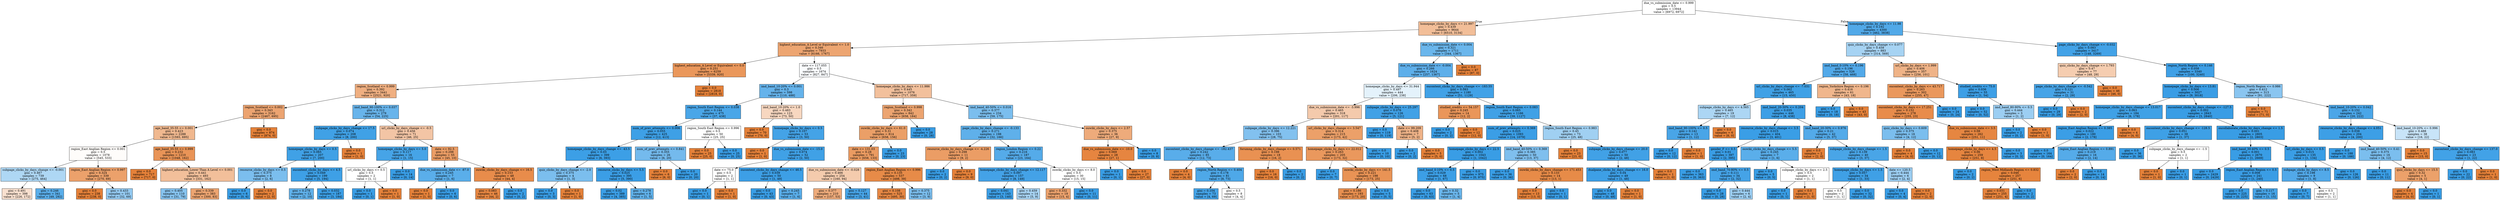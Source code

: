 digraph Tree {
node [shape=box, style="filled", color="black"] ;
0 [label="due_vs_submission_date <= 0.999\ngini = 0.5\nsamples = 13944\nvalue = [6972, 6972]", fillcolor="#e5813900"] ;
1 [label="homepage_clicks_by_days <= 21.997\ngini = 0.439\nsamples = 9644\nvalue = [6510, 3134]", fillcolor="#e5813984"] ;
0 -> 1 [labeldistance=2.5, labelangle=45, headlabel="True"] ;
2 [label="highest_education_A Level or Equivalent <= 1.0\ngini = 0.346\nsamples = 7933\nvalue = [6166, 1767]", fillcolor="#e58139b6"] ;
1 -> 2 ;
3 [label="highest_education_A Level or Equivalent <= 0.0\ngini = 0.251\nsamples = 6259\nvalue = [5339, 920]", fillcolor="#e58139d3"] ;
2 -> 3 ;
4 [label="region_Scotland <= 0.999\ngini = 0.392\nsamples = 3441\nvalue = [2521, 920]", fillcolor="#e58139a2"] ;
3 -> 4 ;
5 [label="region_Scotland <= 0.002\ngini = 0.343\nsamples = 3162\nvalue = [2467, 695]", fillcolor="#e58139b7"] ;
4 -> 5 ;
6 [label="age_band_35-55 <= 0.001\ngini = 0.423\nsamples = 2288\nvalue = [1593, 695]", fillcolor="#e5813990"] ;
5 -> 6 ;
7 [label="region_East Anglian Region <= 0.001\ngini = 0.5\nsamples = 1078\nvalue = [545, 533]", fillcolor="#e5813906"] ;
6 -> 7 ;
8 [label="subpage_clicks_by_days_change <= -0.001\ngini = 0.467\nsamples = 739\nvalue = [275, 464]", fillcolor="#399de568"] ;
7 -> 8 ;
9 [label="gini = 0.491\nsamples = 398\nvalue = [226, 172]", fillcolor="#e581393d"] ;
8 -> 9 ;
10 [label="gini = 0.246\nsamples = 341\nvalue = [49, 292]", fillcolor="#399de5d4"] ;
8 -> 10 ;
11 [label="region_East Anglian Region <= 0.997\ngini = 0.324\nsamples = 339\nvalue = [270, 69]", fillcolor="#e58139be"] ;
7 -> 11 ;
12 [label="gini = 0.0\nsamples = 238\nvalue = [238, 0]", fillcolor="#e58139ff"] ;
11 -> 12 ;
13 [label="gini = 0.433\nsamples = 101\nvalue = [32, 69]", fillcolor="#399de589"] ;
11 -> 13 ;
14 [label="age_band_35-55 <= 0.999\ngini = 0.232\nsamples = 1210\nvalue = [1048, 162]", fillcolor="#e58139d8"] ;
6 -> 14 ;
15 [label="gini = 0.0\nsamples = 717\nvalue = [717, 0]", fillcolor="#e58139ff"] ;
14 -> 15 ;
16 [label="highest_education_Lower Than A Level <= 0.001\ngini = 0.441\nsamples = 493\nvalue = [331, 162]", fillcolor="#e5813982"] ;
14 -> 16 ;
17 [label="gini = 0.405\nsamples = 110\nvalue = [31, 79]", fillcolor="#399de59b"] ;
16 -> 17 ;
18 [label="gini = 0.339\nsamples = 383\nvalue = [300, 83]", fillcolor="#e58139b8"] ;
16 -> 18 ;
19 [label="gini = 0.0\nsamples = 874\nvalue = [874, 0]", fillcolor="#e58139ff"] ;
5 -> 19 ;
20 [label="imd_band_90-100% <= 0.037\ngini = 0.312\nsamples = 279\nvalue = [54, 225]", fillcolor="#399de5c2"] ;
4 -> 20 ;
21 [label="subpage_clicks_by_days_change <= 17.5\ngini = 0.074\nsamples = 208\nvalue = [8, 200]", fillcolor="#399de5f5"] ;
20 -> 21 ;
22 [label="homepage_clicks_by_days <= 0.5\ngini = 0.065\nsamples = 207\nvalue = [7, 200]", fillcolor="#399de5f6"] ;
21 -> 22 ;
23 [label="resource_clicks_by_days <= 0.5\ngini = 0.375\nsamples = 8\nvalue = [2, 6]", fillcolor="#399de5aa"] ;
22 -> 23 ;
24 [label="gini = 0.0\nsamples = 6\nvalue = [0, 6]", fillcolor="#399de5ff"] ;
23 -> 24 ;
25 [label="gini = 0.0\nsamples = 2\nvalue = [2, 0]", fillcolor="#e58139ff"] ;
23 -> 25 ;
26 [label="oucontent_clicks_by_days <= 4.5\ngini = 0.049\nsamples = 199\nvalue = [5, 194]", fillcolor="#399de5f8"] ;
22 -> 26 ;
27 [label="gini = 0.278\nsamples = 12\nvalue = [2, 10]", fillcolor="#399de5cc"] ;
26 -> 27 ;
28 [label="gini = 0.032\nsamples = 187\nvalue = [3, 184]", fillcolor="#399de5fb"] ;
26 -> 28 ;
29 [label="gini = 0.0\nsamples = 1\nvalue = [1, 0]", fillcolor="#e58139ff"] ;
21 -> 29 ;
30 [label="url_clicks_by_days_change <= -0.5\ngini = 0.456\nsamples = 71\nvalue = [46, 25]", fillcolor="#e5813974"] ;
20 -> 30 ;
31 [label="homepage_clicks_by_days <= 5.0\ngini = 0.117\nsamples = 16\nvalue = [1, 15]", fillcolor="#399de5ee"] ;
30 -> 31 ;
32 [label="url_clicks_by_days <= 0.5\ngini = 0.5\nsamples = 2\nvalue = [1, 1]", fillcolor="#e5813900"] ;
31 -> 32 ;
33 [label="gini = 0.0\nsamples = 1\nvalue = [0, 1]", fillcolor="#399de5ff"] ;
32 -> 33 ;
34 [label="gini = 0.0\nsamples = 1\nvalue = [1, 0]", fillcolor="#e58139ff"] ;
32 -> 34 ;
35 [label="gini = 0.0\nsamples = 14\nvalue = [0, 14]", fillcolor="#399de5ff"] ;
31 -> 35 ;
36 [label="date <= 92.5\ngini = 0.298\nsamples = 55\nvalue = [45, 10]", fillcolor="#e58139c6"] ;
30 -> 36 ;
37 [label="due_vs_submission_date <= -87.0\ngini = 0.245\nsamples = 7\nvalue = [1, 6]", fillcolor="#399de5d4"] ;
36 -> 37 ;
38 [label="gini = 0.0\nsamples = 1\nvalue = [1, 0]", fillcolor="#e58139ff"] ;
37 -> 38 ;
39 [label="gini = 0.0\nsamples = 6\nvalue = [0, 6]", fillcolor="#399de5ff"] ;
37 -> 39 ;
40 [label="ouwiki_clicks_by_days_change <= 16.5\ngini = 0.153\nsamples = 48\nvalue = [44, 4]", fillcolor="#e58139e8"] ;
36 -> 40 ;
41 [label="gini = 0.083\nsamples = 46\nvalue = [44, 2]", fillcolor="#e58139f3"] ;
40 -> 41 ;
42 [label="gini = 0.0\nsamples = 2\nvalue = [0, 2]", fillcolor="#399de5ff"] ;
40 -> 42 ;
43 [label="gini = 0.0\nsamples = 2818\nvalue = [2818, 0]", fillcolor="#e58139ff"] ;
3 -> 43 ;
44 [label="date <= 117.055\ngini = 0.5\nsamples = 1674\nvalue = [827, 847]", fillcolor="#399de506"] ;
2 -> 44 ;
45 [label="imd_band_10-20% <= 0.001\ngini = 0.3\nsamples = 598\nvalue = [110, 488]", fillcolor="#399de5c6"] ;
44 -> 45 ;
46 [label="region_South East Region <= 0.038\ngini = 0.144\nsamples = 475\nvalue = [37, 438]", fillcolor="#399de5e9"] ;
45 -> 46 ;
47 [label="num_of_prev_attempts <= 0.006\ngini = 0.055\nsamples = 425\nvalue = [12, 413]", fillcolor="#399de5f8"] ;
46 -> 47 ;
48 [label="homepage_clicks_by_days_change <= -43.5\ngini = 0.03\nsamples = 399\nvalue = [6, 393]", fillcolor="#399de5fb"] ;
47 -> 48 ;
49 [label="quiz_clicks_by_days_change <= -2.0\ngini = 0.375\nsamples = 4\nvalue = [1, 3]", fillcolor="#399de5aa"] ;
48 -> 49 ;
50 [label="gini = 0.0\nsamples = 3\nvalue = [0, 3]", fillcolor="#399de5ff"] ;
49 -> 50 ;
51 [label="gini = 0.0\nsamples = 1\nvalue = [1, 0]", fillcolor="#e58139ff"] ;
49 -> 51 ;
52 [label="resource_clicks_by_days <= 5.5\ngini = 0.025\nsamples = 395\nvalue = [5, 390]", fillcolor="#399de5fc"] ;
48 -> 52 ;
53 [label="gini = 0.02\nsamples = 389\nvalue = [4, 385]", fillcolor="#399de5fc"] ;
52 -> 53 ;
54 [label="gini = 0.278\nsamples = 6\nvalue = [1, 5]", fillcolor="#399de5cc"] ;
52 -> 54 ;
55 [label="num_of_prev_attempts <= 0.841\ngini = 0.355\nsamples = 26\nvalue = [6, 20]", fillcolor="#399de5b3"] ;
47 -> 55 ;
56 [label="gini = 0.0\nsamples = 6\nvalue = [6, 0]", fillcolor="#e58139ff"] ;
55 -> 56 ;
57 [label="gini = 0.0\nsamples = 20\nvalue = [0, 20]", fillcolor="#399de5ff"] ;
55 -> 57 ;
58 [label="region_South East Region <= 0.996\ngini = 0.5\nsamples = 50\nvalue = [25, 25]", fillcolor="#e5813900"] ;
46 -> 58 ;
59 [label="gini = 0.0\nsamples = 25\nvalue = [25, 0]", fillcolor="#e58139ff"] ;
58 -> 59 ;
60 [label="gini = 0.0\nsamples = 25\nvalue = [0, 25]", fillcolor="#399de5ff"] ;
58 -> 60 ;
61 [label="imd_band_10-20% <= 1.0\ngini = 0.483\nsamples = 123\nvalue = [73, 50]", fillcolor="#e5813950"] ;
45 -> 61 ;
62 [label="gini = 0.0\nsamples = 70\nvalue = [70, 0]", fillcolor="#e58139ff"] ;
61 -> 62 ;
63 [label="homepage_clicks_by_days <= 0.5\ngini = 0.107\nsamples = 53\nvalue = [3, 50]", fillcolor="#399de5f0"] ;
61 -> 63 ;
64 [label="gini = 0.0\nsamples = 1\nvalue = [1, 0]", fillcolor="#e58139ff"] ;
63 -> 64 ;
65 [label="due_vs_submission_date <= -15.0\ngini = 0.074\nsamples = 52\nvalue = [2, 50]", fillcolor="#399de5f5"] ;
63 -> 65 ;
66 [label="date <= 75.0\ngini = 0.5\nsamples = 2\nvalue = [1, 1]", fillcolor="#e5813900"] ;
65 -> 66 ;
67 [label="gini = 0.0\nsamples = 1\nvalue = [0, 1]", fillcolor="#399de5ff"] ;
66 -> 67 ;
68 [label="gini = 0.0\nsamples = 1\nvalue = [1, 0]", fillcolor="#e58139ff"] ;
66 -> 68 ;
69 [label="oucontent_clicks_by_days_change <= 46.5\ngini = 0.039\nsamples = 50\nvalue = [1, 49]", fillcolor="#399de5fa"] ;
65 -> 69 ;
70 [label="gini = 0.0\nsamples = 43\nvalue = [0, 43]", fillcolor="#399de5ff"] ;
69 -> 70 ;
71 [label="gini = 0.245\nsamples = 7\nvalue = [1, 6]", fillcolor="#399de5d4"] ;
69 -> 71 ;
72 [label="homepage_clicks_by_days <= 11.986\ngini = 0.445\nsamples = 1076\nvalue = [717, 359]", fillcolor="#e581397f"] ;
44 -> 72 ;
73 [label="region_Scotland <= 0.998\ngini = 0.342\nsamples = 842\nvalue = [658, 184]", fillcolor="#e58139b8"] ;
72 -> 73 ;
74 [label="ouwiki_clicks_by_days <= 61.0\ngini = 0.31\nsamples = 814\nvalue = [658, 156]", fillcolor="#e58139c3"] ;
73 -> 74 ;
75 [label="date <= 131.03\ngini = 0.28\nsamples = 791\nvalue = [658, 133]", fillcolor="#e58139cb"] ;
74 -> 75 ;
76 [label="due_vs_submission_date <= -0.028\ngini = 0.466\nsamples = 254\nvalue = [160, 94]", fillcolor="#e5813969"] ;
75 -> 76 ;
77 [label="gini = 0.377\nsamples = 210\nvalue = [157, 53]", fillcolor="#e58139a9"] ;
76 -> 77 ;
78 [label="gini = 0.127\nsamples = 44\nvalue = [3, 41]", fillcolor="#399de5ec"] ;
76 -> 78 ;
79 [label="region_East Anglian Region <= 0.996\ngini = 0.135\nsamples = 537\nvalue = [498, 39]", fillcolor="#e58139eb"] ;
75 -> 79 ;
80 [label="gini = 0.108\nsamples = 525\nvalue = [495, 30]", fillcolor="#e58139f0"] ;
79 -> 80 ;
81 [label="gini = 0.375\nsamples = 12\nvalue = [3, 9]", fillcolor="#399de5aa"] ;
79 -> 81 ;
82 [label="gini = 0.0\nsamples = 23\nvalue = [0, 23]", fillcolor="#399de5ff"] ;
74 -> 82 ;
83 [label="gini = 0.0\nsamples = 28\nvalue = [0, 28]", fillcolor="#399de5ff"] ;
73 -> 83 ;
84 [label="imd_band_40-50% <= 0.016\ngini = 0.377\nsamples = 234\nvalue = [59, 175]", fillcolor="#399de5a9"] ;
72 -> 84 ;
85 [label="page_clicks_by_days_change <= -0.133\ngini = 0.271\nsamples = 198\nvalue = [32, 166]", fillcolor="#399de5ce"] ;
84 -> 85 ;
86 [label="resource_clicks_by_days_change <= -4.226\ngini = 0.298\nsamples = 11\nvalue = [9, 2]", fillcolor="#e58139c6"] ;
85 -> 86 ;
87 [label="gini = 0.0\nsamples = 2\nvalue = [0, 2]", fillcolor="#399de5ff"] ;
86 -> 87 ;
88 [label="gini = 0.0\nsamples = 9\nvalue = [9, 0]", fillcolor="#e58139ff"] ;
86 -> 88 ;
89 [label="region_London Region <= 0.22\ngini = 0.216\nsamples = 187\nvalue = [23, 164]", fillcolor="#399de5db"] ;
85 -> 89 ;
90 [label="homepage_clicks_by_days_change <= 12.117\ngini = 0.097\nsamples = 157\nvalue = [8, 149]", fillcolor="#399de5f1"] ;
89 -> 90 ;
91 [label="gini = 0.041\nsamples = 143\nvalue = [3, 140]", fillcolor="#399de5fa"] ;
90 -> 91 ;
92 [label="gini = 0.459\nsamples = 14\nvalue = [5, 9]", fillcolor="#399de571"] ;
90 -> 92 ;
93 [label="ouwiki_clicks_by_days <= 8.0\ngini = 0.5\nsamples = 30\nvalue = [15, 15]", fillcolor="#e5813900"] ;
89 -> 93 ;
94 [label="gini = 0.332\nsamples = 19\nvalue = [15, 4]", fillcolor="#e58139bb"] ;
93 -> 94 ;
95 [label="gini = 0.0\nsamples = 11\nvalue = [0, 11]", fillcolor="#399de5ff"] ;
93 -> 95 ;
96 [label="ouwiki_clicks_by_days <= 2.57\ngini = 0.375\nsamples = 36\nvalue = [27, 9]", fillcolor="#e58139aa"] ;
84 -> 96 ;
97 [label="due_vs_submission_date <= -10.0\ngini = 0.069\nsamples = 28\nvalue = [27, 1]", fillcolor="#e58139f6"] ;
96 -> 97 ;
98 [label="gini = 0.0\nsamples = 1\nvalue = [0, 1]", fillcolor="#399de5ff"] ;
97 -> 98 ;
99 [label="gini = 0.0\nsamples = 27\nvalue = [27, 0]", fillcolor="#e58139ff"] ;
97 -> 99 ;
100 [label="gini = 0.0\nsamples = 8\nvalue = [0, 8]", fillcolor="#399de5ff"] ;
96 -> 100 ;
101 [label="due_vs_submission_date <= 0.004\ngini = 0.321\nsamples = 1711\nvalue = [344, 1367]", fillcolor="#399de5bf"] ;
1 -> 101 ;
102 [label="due_vs_submission_date <= -0.004\ngini = 0.266\nsamples = 1624\nvalue = [257, 1367]", fillcolor="#399de5cf"] ;
101 -> 102 ;
103 [label="homepage_clicks_by_days <= 31.944\ngini = 0.497\nsamples = 444\nvalue = [206, 238]", fillcolor="#399de522"] ;
102 -> 103 ;
104 [label="due_vs_submission_date <= -3.996\ngini = 0.465\nsamples = 318\nvalue = [201, 117]", fillcolor="#e581396b"] ;
103 -> 104 ;
105 [label="subpage_clicks_by_days <= 12.221\ngini = 0.396\nsamples = 103\nvalue = [28, 75]", fillcolor="#399de5a0"] ;
104 -> 105 ;
106 [label="oucontent_clicks_by_days_change <= -182.437\ngini = 0.242\nsamples = 85\nvalue = [12, 73]", fillcolor="#399de5d5"] ;
105 -> 106 ;
107 [label="gini = 0.0\nsamples = 4\nvalue = [4, 0]", fillcolor="#e58139ff"] ;
106 -> 107 ;
108 [label="region_North Region <= 0.404\ngini = 0.178\nsamples = 81\nvalue = [8, 73]", fillcolor="#399de5e3"] ;
106 -> 108 ;
109 [label="gini = 0.104\nsamples = 73\nvalue = [4, 69]", fillcolor="#399de5f0"] ;
108 -> 109 ;
110 [label="gini = 0.5\nsamples = 8\nvalue = [4, 4]", fillcolor="#e5813900"] ;
108 -> 110 ;
111 [label="forumng_clicks_by_days_change <= 0.571\ngini = 0.198\nsamples = 18\nvalue = [16, 2]", fillcolor="#e58139df"] ;
105 -> 111 ;
112 [label="gini = 0.0\nsamples = 16\nvalue = [16, 0]", fillcolor="#e58139ff"] ;
111 -> 112 ;
113 [label="gini = 0.0\nsamples = 2\nvalue = [0, 2]", fillcolor="#399de5ff"] ;
111 -> 113 ;
114 [label="url_clicks_by_days_change <= 3.547\ngini = 0.314\nsamples = 215\nvalue = [173, 42]", fillcolor="#e58139c1"] ;
104 -> 114 ;
115 [label="homepage_clicks_by_days <= 22.012\ngini = 0.263\nsamples = 205\nvalue = [173, 32]", fillcolor="#e58139d0"] ;
114 -> 115 ;
116 [label="gini = 0.0\nsamples = 7\nvalue = [0, 7]", fillcolor="#399de5ff"] ;
115 -> 116 ;
117 [label="ouwiki_clicks_by_days <= 141.5\ngini = 0.221\nsamples = 198\nvalue = [173, 25]", fillcolor="#e58139da"] ;
115 -> 117 ;
118 [label="gini = 0.186\nsamples = 193\nvalue = [173, 20]", fillcolor="#e58139e2"] ;
117 -> 118 ;
119 [label="gini = 0.0\nsamples = 5\nvalue = [0, 5]", fillcolor="#399de5ff"] ;
117 -> 119 ;
120 [label="gini = 0.0\nsamples = 10\nvalue = [0, 10]", fillcolor="#399de5ff"] ;
114 -> 120 ;
121 [label="subpage_clicks_by_days <= 25.297\ngini = 0.076\nsamples = 126\nvalue = [5, 121]", fillcolor="#399de5f4"] ;
103 -> 121 ;
122 [label="gini = 0.0\nsamples = 119\nvalue = [0, 119]", fillcolor="#399de5ff"] ;
121 -> 122 ;
123 [label="date <= 99.209\ngini = 0.408\nsamples = 7\nvalue = [5, 2]", fillcolor="#e5813999"] ;
121 -> 123 ;
124 [label="gini = 0.0\nsamples = 2\nvalue = [0, 2]", fillcolor="#399de5ff"] ;
123 -> 124 ;
125 [label="gini = 0.0\nsamples = 5\nvalue = [5, 0]", fillcolor="#e58139ff"] ;
123 -> 125 ;
126 [label="oucontent_clicks_by_days_change <= -183.55\ngini = 0.083\nsamples = 1180\nvalue = [51, 1129]", fillcolor="#399de5f3"] ;
102 -> 126 ;
127 [label="studied_credits <= 54.157\ngini = 0.245\nsamples = 14\nvalue = [12, 2]", fillcolor="#e58139d4"] ;
126 -> 127 ;
128 [label="gini = 0.0\nsamples = 2\nvalue = [0, 2]", fillcolor="#399de5ff"] ;
127 -> 128 ;
129 [label="gini = 0.0\nsamples = 12\nvalue = [12, 0]", fillcolor="#e58139ff"] ;
127 -> 129 ;
130 [label="region_South East Region <= 0.083\ngini = 0.065\nsamples = 1166\nvalue = [39, 1127]", fillcolor="#399de5f6"] ;
126 -> 130 ;
131 [label="num_of_prev_attempts <= 0.369\ngini = 0.025\nsamples = 1093\nvalue = [14, 1079]", fillcolor="#399de5fc"] ;
130 -> 131 ;
132 [label="homepage_clicks_by_days <= 22.5\ngini = 0.002\nsamples = 1043\nvalue = [1, 1042]", fillcolor="#399de5ff"] ;
131 -> 132 ;
133 [label="imd_band_0-10% <= 0.5\ngini = 0.029\nsamples = 68\nvalue = [1, 67]", fillcolor="#399de5fb"] ;
132 -> 133 ;
134 [label="gini = 0.0\nsamples = 63\nvalue = [0, 63]", fillcolor="#399de5ff"] ;
133 -> 134 ;
135 [label="gini = 0.32\nsamples = 5\nvalue = [1, 4]", fillcolor="#399de5bf"] ;
133 -> 135 ;
136 [label="gini = 0.0\nsamples = 975\nvalue = [0, 975]", fillcolor="#399de5ff"] ;
132 -> 136 ;
137 [label="imd_band_40-50% <= 0.369\ngini = 0.385\nsamples = 50\nvalue = [13, 37]", fillcolor="#399de5a5"] ;
131 -> 137 ;
138 [label="gini = 0.0\nsamples = 36\nvalue = [0, 36]", fillcolor="#399de5ff"] ;
137 -> 138 ;
139 [label="ouwiki_clicks_by_days_change <= 171.453\ngini = 0.133\nsamples = 14\nvalue = [13, 1]", fillcolor="#e58139eb"] ;
137 -> 139 ;
140 [label="gini = 0.0\nsamples = 13\nvalue = [13, 0]", fillcolor="#e58139ff"] ;
139 -> 140 ;
141 [label="gini = 0.0\nsamples = 1\nvalue = [0, 1]", fillcolor="#399de5ff"] ;
139 -> 141 ;
142 [label="region_South East Region <= 0.983\ngini = 0.45\nsamples = 73\nvalue = [25, 48]", fillcolor="#399de57a"] ;
130 -> 142 ;
143 [label="gini = 0.0\nsamples = 23\nvalue = [23, 0]", fillcolor="#e58139ff"] ;
142 -> 143 ;
144 [label="subpage_clicks_by_days_change <= 20.0\ngini = 0.077\nsamples = 50\nvalue = [2, 48]", fillcolor="#399de5f4"] ;
142 -> 144 ;
145 [label="dualpane_clicks_by_days_change <= 16.0\ngini = 0.04\nsamples = 49\nvalue = [1, 48]", fillcolor="#399de5fa"] ;
144 -> 145 ;
146 [label="gini = 0.0\nsamples = 48\nvalue = [0, 48]", fillcolor="#399de5ff"] ;
145 -> 146 ;
147 [label="gini = 0.0\nsamples = 1\nvalue = [1, 0]", fillcolor="#e58139ff"] ;
145 -> 147 ;
148 [label="gini = 0.0\nsamples = 1\nvalue = [1, 0]", fillcolor="#e58139ff"] ;
144 -> 148 ;
149 [label="gini = 0.0\nsamples = 87\nvalue = [87, 0]", fillcolor="#e58139ff"] ;
101 -> 149 ;
150 [label="homepage_clicks_by_days <= 11.98\ngini = 0.192\nsamples = 4300\nvalue = [462, 3838]", fillcolor="#399de5e0"] ;
0 -> 150 [labeldistance=2.5, labelangle=-45, headlabel="False"] ;
151 [label="quiz_clicks_by_days_change <= 0.077\ngini = 0.458\nsamples = 883\nvalue = [314, 569]", fillcolor="#399de572"] ;
150 -> 151 ;
152 [label="imd_band_0-10% <= 0.196\ngini = 0.196\nsamples = 526\nvalue = [58, 468]", fillcolor="#399de5df"] ;
151 -> 152 ;
153 [label="url_clicks_by_days_change <= -7.031\ngini = 0.062\nsamples = 465\nvalue = [15, 450]", fillcolor="#399de5f6"] ;
152 -> 153 ;
154 [label="subpage_clicks_by_days <= 4.565\ngini = 0.465\nsamples = 19\nvalue = [7, 12]", fillcolor="#399de56a"] ;
153 -> 154 ;
155 [label="imd_band_90-100% <= 0.5\ngini = 0.142\nsamples = 13\nvalue = [1, 12]", fillcolor="#399de5ea"] ;
154 -> 155 ;
156 [label="gini = 0.0\nsamples = 12\nvalue = [0, 12]", fillcolor="#399de5ff"] ;
155 -> 156 ;
157 [label="gini = 0.0\nsamples = 1\nvalue = [1, 0]", fillcolor="#e58139ff"] ;
155 -> 157 ;
158 [label="gini = 0.0\nsamples = 6\nvalue = [6, 0]", fillcolor="#e58139ff"] ;
154 -> 158 ;
159 [label="imd_band_20-30% <= 0.204\ngini = 0.035\nsamples = 446\nvalue = [8, 438]", fillcolor="#399de5fa"] ;
153 -> 159 ;
160 [label="resource_clicks_by_days_change <= 3.5\ngini = 0.015\nsamples = 404\nvalue = [3, 401]", fillcolor="#399de5fd"] ;
159 -> 160 ;
161 [label="gender_F <= 0.5\ngini = 0.01\nsamples = 397\nvalue = [2, 395]", fillcolor="#399de5fe"] ;
160 -> 161 ;
162 [label="gini = 0.0\nsamples = 363\nvalue = [0, 363]", fillcolor="#399de5ff"] ;
161 -> 162 ;
163 [label="imd_band_70-80% <= 0.5\ngini = 0.111\nsamples = 34\nvalue = [2, 32]", fillcolor="#399de5ef"] ;
161 -> 163 ;
164 [label="gini = 0.0\nsamples = 28\nvalue = [0, 28]", fillcolor="#399de5ff"] ;
163 -> 164 ;
165 [label="gini = 0.444\nsamples = 6\nvalue = [2, 4]", fillcolor="#399de57f"] ;
163 -> 165 ;
166 [label="ouwiki_clicks_by_days_change <= 5.5\ngini = 0.245\nsamples = 7\nvalue = [1, 6]", fillcolor="#399de5d4"] ;
160 -> 166 ;
167 [label="gini = 0.0\nsamples = 5\nvalue = [0, 5]", fillcolor="#399de5ff"] ;
166 -> 167 ;
168 [label="subpage_clicks_by_days <= 2.5\ngini = 0.5\nsamples = 2\nvalue = [1, 1]", fillcolor="#e5813900"] ;
166 -> 168 ;
169 [label="gini = 0.0\nsamples = 1\nvalue = [0, 1]", fillcolor="#399de5ff"] ;
168 -> 169 ;
170 [label="gini = 0.0\nsamples = 1\nvalue = [1, 0]", fillcolor="#e58139ff"] ;
168 -> 170 ;
171 [label="imd_band_20-30% <= 0.976\ngini = 0.21\nsamples = 42\nvalue = [5, 37]", fillcolor="#399de5dd"] ;
159 -> 171 ;
172 [label="gini = 0.0\nsamples = 2\nvalue = [2, 0]", fillcolor="#e58139ff"] ;
171 -> 172 ;
173 [label="subpage_clicks_by_days_change <= 1.5\ngini = 0.139\nsamples = 40\nvalue = [3, 37]", fillcolor="#399de5ea"] ;
171 -> 173 ;
174 [label="homepage_clicks_by_days <= 1.5\ngini = 0.057\nsamples = 34\nvalue = [1, 33]", fillcolor="#399de5f7"] ;
173 -> 174 ;
175 [label="gini = 0.5\nsamples = 2\nvalue = [1, 1]", fillcolor="#e5813900"] ;
174 -> 175 ;
176 [label="gini = 0.0\nsamples = 32\nvalue = [0, 32]", fillcolor="#399de5ff"] ;
174 -> 176 ;
177 [label="date <= 120.5\ngini = 0.444\nsamples = 6\nvalue = [2, 4]", fillcolor="#399de57f"] ;
173 -> 177 ;
178 [label="gini = 0.0\nsamples = 4\nvalue = [0, 4]", fillcolor="#399de5ff"] ;
177 -> 178 ;
179 [label="gini = 0.0\nsamples = 2\nvalue = [2, 0]", fillcolor="#e58139ff"] ;
177 -> 179 ;
180 [label="region_Yorkshire Region <= 0.196\ngini = 0.416\nsamples = 61\nvalue = [43, 18]", fillcolor="#e5813994"] ;
152 -> 180 ;
181 [label="gini = 0.0\nsamples = 18\nvalue = [0, 18]", fillcolor="#399de5ff"] ;
180 -> 181 ;
182 [label="gini = 0.0\nsamples = 43\nvalue = [43, 0]", fillcolor="#e58139ff"] ;
180 -> 182 ;
183 [label="url_clicks_by_days <= 1.999\ngini = 0.406\nsamples = 357\nvalue = [256, 101]", fillcolor="#e581399a"] ;
151 -> 183 ;
184 [label="oucontent_clicks_by_days <= 43.717\ngini = 0.263\nsamples = 302\nvalue = [255, 47]", fillcolor="#e58139d0"] ;
183 -> 184 ;
185 [label="oucontent_clicks_by_days <= 17.251\ngini = 0.152\nsamples = 278\nvalue = [255, 23]", fillcolor="#e58139e8"] ;
184 -> 185 ;
186 [label="quiz_clicks_by_days <= 0.609\ngini = 0.375\nsamples = 16\nvalue = [4, 12]", fillcolor="#399de5aa"] ;
185 -> 186 ;
187 [label="gini = 0.0\nsamples = 4\nvalue = [4, 0]", fillcolor="#e58139ff"] ;
186 -> 187 ;
188 [label="gini = 0.0\nsamples = 12\nvalue = [0, 12]", fillcolor="#399de5ff"] ;
186 -> 188 ;
189 [label="due_vs_submission_date <= 3.5\ngini = 0.08\nsamples = 262\nvalue = [251, 11]", fillcolor="#e58139f4"] ;
185 -> 189 ;
190 [label="homepage_clicks_by_days <= 4.5\ngini = 0.06\nsamples = 259\nvalue = [251, 8]", fillcolor="#e58139f7"] ;
189 -> 190 ;
191 [label="gini = 0.0\nsamples = 2\nvalue = [0, 2]", fillcolor="#399de5ff"] ;
190 -> 191 ;
192 [label="region_West Midlands Region <= 0.832\ngini = 0.046\nsamples = 257\nvalue = [251, 6]", fillcolor="#e58139f9"] ;
190 -> 192 ;
193 [label="gini = 0.031\nsamples = 255\nvalue = [251, 4]", fillcolor="#e58139fb"] ;
192 -> 193 ;
194 [label="gini = 0.0\nsamples = 2\nvalue = [0, 2]", fillcolor="#399de5ff"] ;
192 -> 194 ;
195 [label="gini = 0.0\nsamples = 3\nvalue = [0, 3]", fillcolor="#399de5ff"] ;
189 -> 195 ;
196 [label="gini = 0.0\nsamples = 24\nvalue = [0, 24]", fillcolor="#399de5ff"] ;
184 -> 196 ;
197 [label="studied_credits <= 75.0\ngini = 0.036\nsamples = 55\nvalue = [1, 54]", fillcolor="#399de5fa"] ;
183 -> 197 ;
198 [label="gini = 0.0\nsamples = 52\nvalue = [0, 52]", fillcolor="#399de5ff"] ;
197 -> 198 ;
199 [label="imd_band_80-90% <= 0.5\ngini = 0.444\nsamples = 3\nvalue = [1, 2]", fillcolor="#399de57f"] ;
197 -> 199 ;
200 [label="gini = 0.0\nsamples = 2\nvalue = [0, 2]", fillcolor="#399de5ff"] ;
199 -> 200 ;
201 [label="gini = 0.0\nsamples = 1\nvalue = [1, 0]", fillcolor="#e58139ff"] ;
199 -> 201 ;
202 [label="page_clicks_by_days_change <= -0.032\ngini = 0.083\nsamples = 3417\nvalue = [148, 3269]", fillcolor="#399de5f3"] ;
150 -> 202 ;
203 [label="quiz_clicks_by_days_change <= 1.793\ngini = 0.47\nsamples = 77\nvalue = [48, 29]", fillcolor="#e5813965"] ;
202 -> 203 ;
204 [label="page_clicks_by_days_change <= -0.542\ngini = 0.121\nsamples = 31\nvalue = [2, 29]", fillcolor="#399de5ed"] ;
203 -> 204 ;
205 [label="gini = 0.0\nsamples = 29\nvalue = [0, 29]", fillcolor="#399de5ff"] ;
204 -> 205 ;
206 [label="gini = 0.0\nsamples = 2\nvalue = [2, 0]", fillcolor="#e58139ff"] ;
204 -> 206 ;
207 [label="gini = 0.0\nsamples = 46\nvalue = [46, 0]", fillcolor="#e58139ff"] ;
203 -> 207 ;
208 [label="region_North Region <= 0.146\ngini = 0.058\nsamples = 3340\nvalue = [100, 3240]", fillcolor="#399de5f7"] ;
202 -> 208 ;
209 [label="homepage_clicks_by_days <= 13.81\ngini = 0.006\nsamples = 3027\nvalue = [9, 3018]", fillcolor="#399de5fe"] ;
208 -> 209 ;
210 [label="homepage_clicks_by_days_change <= 13.017\ngini = 0.063\nsamples = 184\nvalue = [6, 178]", fillcolor="#399de5f6"] ;
209 -> 210 ;
211 [label="region_East Anglian Region <= 0.385\ngini = 0.022\nsamples = 180\nvalue = [2, 178]", fillcolor="#399de5fc"] ;
210 -> 211 ;
212 [label="gini = 0.0\nsamples = 164\nvalue = [0, 164]", fillcolor="#399de5ff"] ;
211 -> 212 ;
213 [label="region_East Anglian Region <= 0.891\ngini = 0.219\nsamples = 16\nvalue = [2, 14]", fillcolor="#399de5db"] ;
211 -> 213 ;
214 [label="gini = 0.0\nsamples = 2\nvalue = [2, 0]", fillcolor="#e58139ff"] ;
213 -> 214 ;
215 [label="gini = 0.0\nsamples = 14\nvalue = [0, 14]", fillcolor="#399de5ff"] ;
213 -> 215 ;
216 [label="gini = 0.0\nsamples = 4\nvalue = [4, 0]", fillcolor="#e58139ff"] ;
210 -> 216 ;
217 [label="oucontent_clicks_by_days_change <= -127.5\ngini = 0.002\nsamples = 2843\nvalue = [3, 2840]", fillcolor="#399de5ff"] ;
209 -> 217 ;
218 [label="oucontent_clicks_by_days_change <= -128.5\ngini = 0.051\nsamples = 38\nvalue = [1, 37]", fillcolor="#399de5f8"] ;
217 -> 218 ;
219 [label="gini = 0.0\nsamples = 36\nvalue = [0, 36]", fillcolor="#399de5ff"] ;
218 -> 219 ;
220 [label="subpage_clicks_by_days_change <= -1.5\ngini = 0.5\nsamples = 2\nvalue = [1, 1]", fillcolor="#e5813900"] ;
218 -> 220 ;
221 [label="gini = 0.0\nsamples = 1\nvalue = [1, 0]", fillcolor="#e58139ff"] ;
220 -> 221 ;
222 [label="gini = 0.0\nsamples = 1\nvalue = [0, 1]", fillcolor="#399de5ff"] ;
220 -> 222 ;
223 [label="oucollaborate_clicks_by_days_change <= 1.5\ngini = 0.001\nsamples = 2805\nvalue = [2, 2803]", fillcolor="#399de5ff"] ;
217 -> 223 ;
224 [label="imd_band_30-40% <= 0.5\ngini = 0.001\nsamples = 2670\nvalue = [1, 2669]", fillcolor="#399de5ff"] ;
223 -> 224 ;
225 [label="gini = 0.0\nsamples = 2429\nvalue = [0, 2429]", fillcolor="#399de5ff"] ;
224 -> 225 ;
226 [label="region_East Anglian Region <= 0.5\ngini = 0.008\nsamples = 241\nvalue = [1, 240]", fillcolor="#399de5fe"] ;
224 -> 226 ;
227 [label="gini = 0.0\nsamples = 225\nvalue = [0, 225]", fillcolor="#399de5ff"] ;
226 -> 227 ;
228 [label="gini = 0.117\nsamples = 16\nvalue = [1, 15]", fillcolor="#399de5ee"] ;
226 -> 228 ;
229 [label="url_clicks_by_days <= 0.5\ngini = 0.015\nsamples = 135\nvalue = [1, 134]", fillcolor="#399de5fd"] ;
223 -> 229 ;
230 [label="subpage_clicks_by_days <= 8.5\ngini = 0.198\nsamples = 9\nvalue = [1, 8]", fillcolor="#399de5df"] ;
229 -> 230 ;
231 [label="gini = 0.0\nsamples = 7\nvalue = [0, 7]", fillcolor="#399de5ff"] ;
230 -> 231 ;
232 [label="gini = 0.5\nsamples = 2\nvalue = [1, 1]", fillcolor="#e5813900"] ;
230 -> 232 ;
233 [label="gini = 0.0\nsamples = 126\nvalue = [0, 126]", fillcolor="#399de5ff"] ;
229 -> 233 ;
234 [label="region_North Region <= 0.986\ngini = 0.412\nsamples = 313\nvalue = [91, 222]", fillcolor="#399de596"] ;
208 -> 234 ;
235 [label="gini = 0.0\nsamples = 71\nvalue = [71, 0]", fillcolor="#e58139ff"] ;
234 -> 235 ;
236 [label="imd_band_10-20% <= 0.042\ngini = 0.152\nsamples = 242\nvalue = [20, 222]", fillcolor="#399de5e8"] ;
234 -> 236 ;
237 [label="resource_clicks_by_days_change <= 4.051\ngini = 0.038\nsamples = 204\nvalue = [4, 200]", fillcolor="#399de5fa"] ;
236 -> 237 ;
238 [label="gini = 0.0\nsamples = 188\nvalue = [0, 188]", fillcolor="#399de5ff"] ;
237 -> 238 ;
239 [label="imd_band_40-50% <= 0.41\ngini = 0.375\nsamples = 16\nvalue = [4, 12]", fillcolor="#399de5aa"] ;
237 -> 239 ;
240 [label="gini = 0.0\nsamples = 11\nvalue = [0, 11]", fillcolor="#399de5ff"] ;
239 -> 240 ;
241 [label="quiz_clicks_by_days <= 15.5\ngini = 0.32\nsamples = 5\nvalue = [4, 1]", fillcolor="#e58139bf"] ;
239 -> 241 ;
242 [label="gini = 0.0\nsamples = 4\nvalue = [4, 0]", fillcolor="#e58139ff"] ;
241 -> 242 ;
243 [label="gini = 0.0\nsamples = 1\nvalue = [0, 1]", fillcolor="#399de5ff"] ;
241 -> 243 ;
244 [label="imd_band_10-20% <= 0.996\ngini = 0.488\nsamples = 38\nvalue = [16, 22]", fillcolor="#399de546"] ;
236 -> 244 ;
245 [label="gini = 0.0\nsamples = 15\nvalue = [15, 0]", fillcolor="#e58139ff"] ;
244 -> 245 ;
246 [label="oucontent_clicks_by_days_change <= 137.0\ngini = 0.083\nsamples = 23\nvalue = [1, 22]", fillcolor="#399de5f3"] ;
244 -> 246 ;
247 [label="gini = 0.0\nsamples = 22\nvalue = [0, 22]", fillcolor="#399de5ff"] ;
246 -> 247 ;
248 [label="gini = 0.0\nsamples = 1\nvalue = [1, 0]", fillcolor="#e58139ff"] ;
246 -> 248 ;
}